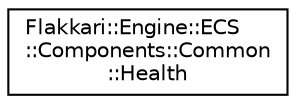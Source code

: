 digraph "Graphical Class Hierarchy"
{
 // LATEX_PDF_SIZE
  edge [fontname="Helvetica",fontsize="10",labelfontname="Helvetica",labelfontsize="10"];
  node [fontname="Helvetica",fontsize="10",shape=record];
  rankdir="LR";
  Node0 [label="Flakkari::Engine::ECS\l::Components::Common\l::Health",height=0.2,width=0.4,color="black", fillcolor="white", style="filled",URL="$dd/d44/structFlakkari_1_1Engine_1_1ECS_1_1Components_1_1Common_1_1Health.html",tooltip="Health is a structure that represents the life of an \"living object\"."];
}
